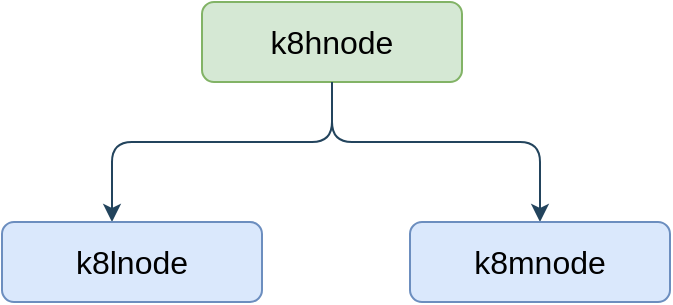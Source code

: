 <mxfile version="14.6.13" type="device"><diagram id="z8P1b9bOSKjsI59ih372" name="Page-1"><mxGraphModel dx="369" dy="277" grid="1" gridSize="10" guides="1" tooltips="1" connect="1" arrows="1" fold="1" page="1" pageScale="1" pageWidth="827" pageHeight="1169" math="0" shadow="0"><root><mxCell id="0"/><mxCell id="1" parent="0"/><mxCell id="Bvnuzfg5gk2vXzaeMkBT-1" value="&lt;font style=&quot;font-size: 16px&quot;&gt;k8hnode&lt;/font&gt;" style="rounded=1;whiteSpace=wrap;html=1;fillColor=#d5e8d4;strokeColor=#82b366;" parent="1" vertex="1"><mxGeometry x="320" y="120" width="130" height="40" as="geometry"/></mxCell><mxCell id="Bvnuzfg5gk2vXzaeMkBT-5" value="" style="edgeStyle=segmentEdgeStyle;endArrow=classic;html=1;exitX=0.5;exitY=1;exitDx=0;exitDy=0;fillColor=#bac8d3;strokeColor=#23445d;" parent="1" source="Bvnuzfg5gk2vXzaeMkBT-1" edge="1"><mxGeometry width="50" height="50" relative="1" as="geometry"><mxPoint x="270" y="270" as="sourcePoint"/><mxPoint x="275" y="230" as="targetPoint"/><Array as="points"><mxPoint x="385" y="190"/><mxPoint x="275" y="190"/></Array></mxGeometry></mxCell><mxCell id="Bvnuzfg5gk2vXzaeMkBT-6" value="" style="edgeStyle=segmentEdgeStyle;endArrow=classic;html=1;exitX=0.5;exitY=1;exitDx=0;exitDy=0;fillColor=#bac8d3;strokeColor=#23445d;entryX=0.5;entryY=0;entryDx=0;entryDy=0;" parent="1" source="Bvnuzfg5gk2vXzaeMkBT-1" target="KLwXhWis8ib9BHLAouQC-2" edge="1"><mxGeometry width="50" height="50" relative="1" as="geometry"><mxPoint x="395" y="210" as="sourcePoint"/><mxPoint x="480" y="230" as="targetPoint"/><Array as="points"><mxPoint x="385" y="190"/><mxPoint x="489" y="190"/></Array></mxGeometry></mxCell><mxCell id="KLwXhWis8ib9BHLAouQC-1" value="&lt;span style=&quot;font-size: 16px&quot;&gt;k8lnode&lt;/span&gt;" style="rounded=1;whiteSpace=wrap;html=1;fillColor=#dae8fc;strokeColor=#6c8ebf;" vertex="1" parent="1"><mxGeometry x="220" y="230" width="130" height="40" as="geometry"/></mxCell><mxCell id="KLwXhWis8ib9BHLAouQC-2" value="&lt;span style=&quot;font-size: 16px&quot;&gt;k8mnode&lt;/span&gt;" style="rounded=1;whiteSpace=wrap;html=1;fillColor=#dae8fc;strokeColor=#6c8ebf;" vertex="1" parent="1"><mxGeometry x="424" y="230" width="130" height="40" as="geometry"/></mxCell></root></mxGraphModel></diagram></mxfile>